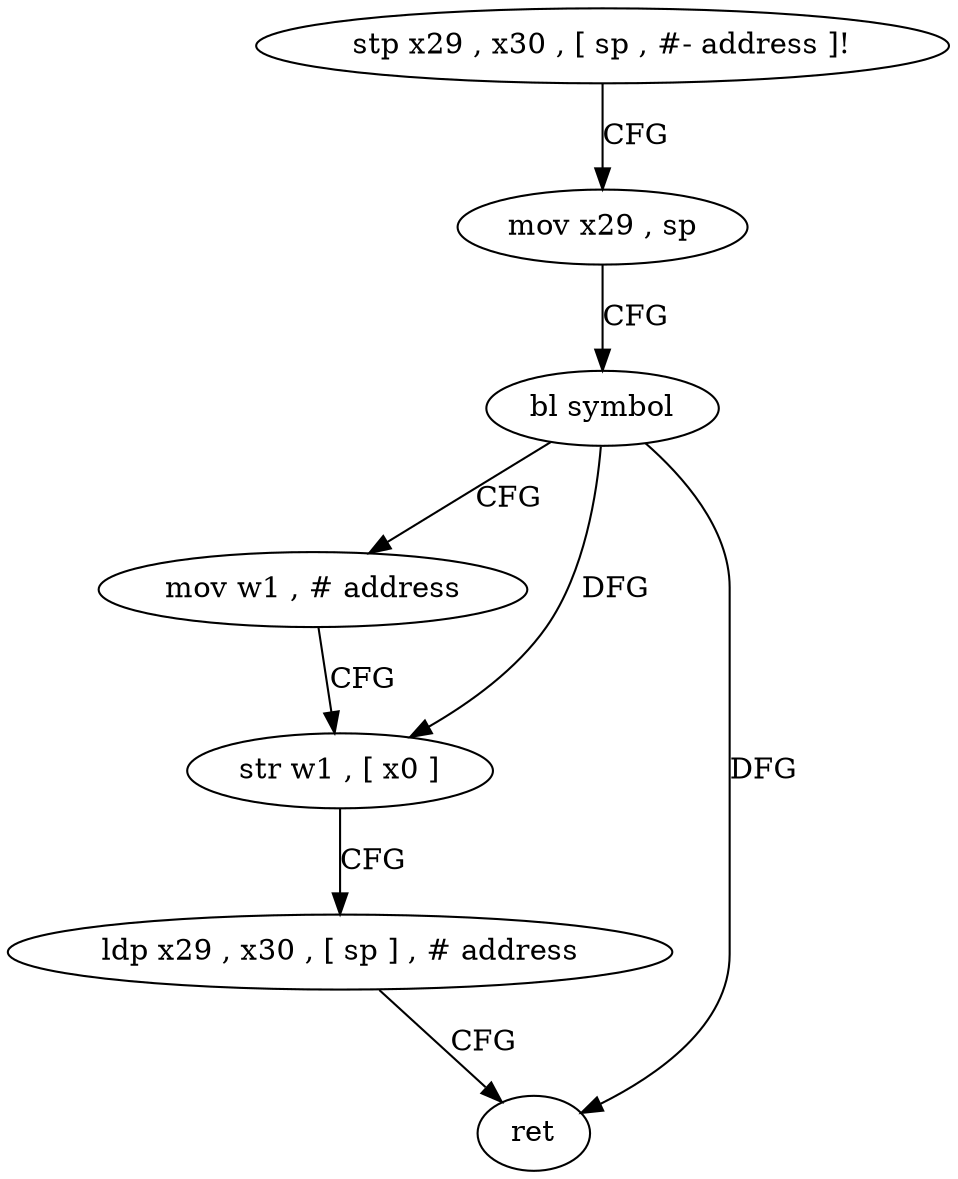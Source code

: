 digraph "func" {
"264200" [label = "stp x29 , x30 , [ sp , #- address ]!" ]
"264204" [label = "mov x29 , sp" ]
"264208" [label = "bl symbol" ]
"264212" [label = "mov w1 , # address" ]
"264216" [label = "str w1 , [ x0 ]" ]
"264220" [label = "ldp x29 , x30 , [ sp ] , # address" ]
"264224" [label = "ret" ]
"264200" -> "264204" [ label = "CFG" ]
"264204" -> "264208" [ label = "CFG" ]
"264208" -> "264212" [ label = "CFG" ]
"264208" -> "264216" [ label = "DFG" ]
"264208" -> "264224" [ label = "DFG" ]
"264212" -> "264216" [ label = "CFG" ]
"264216" -> "264220" [ label = "CFG" ]
"264220" -> "264224" [ label = "CFG" ]
}
